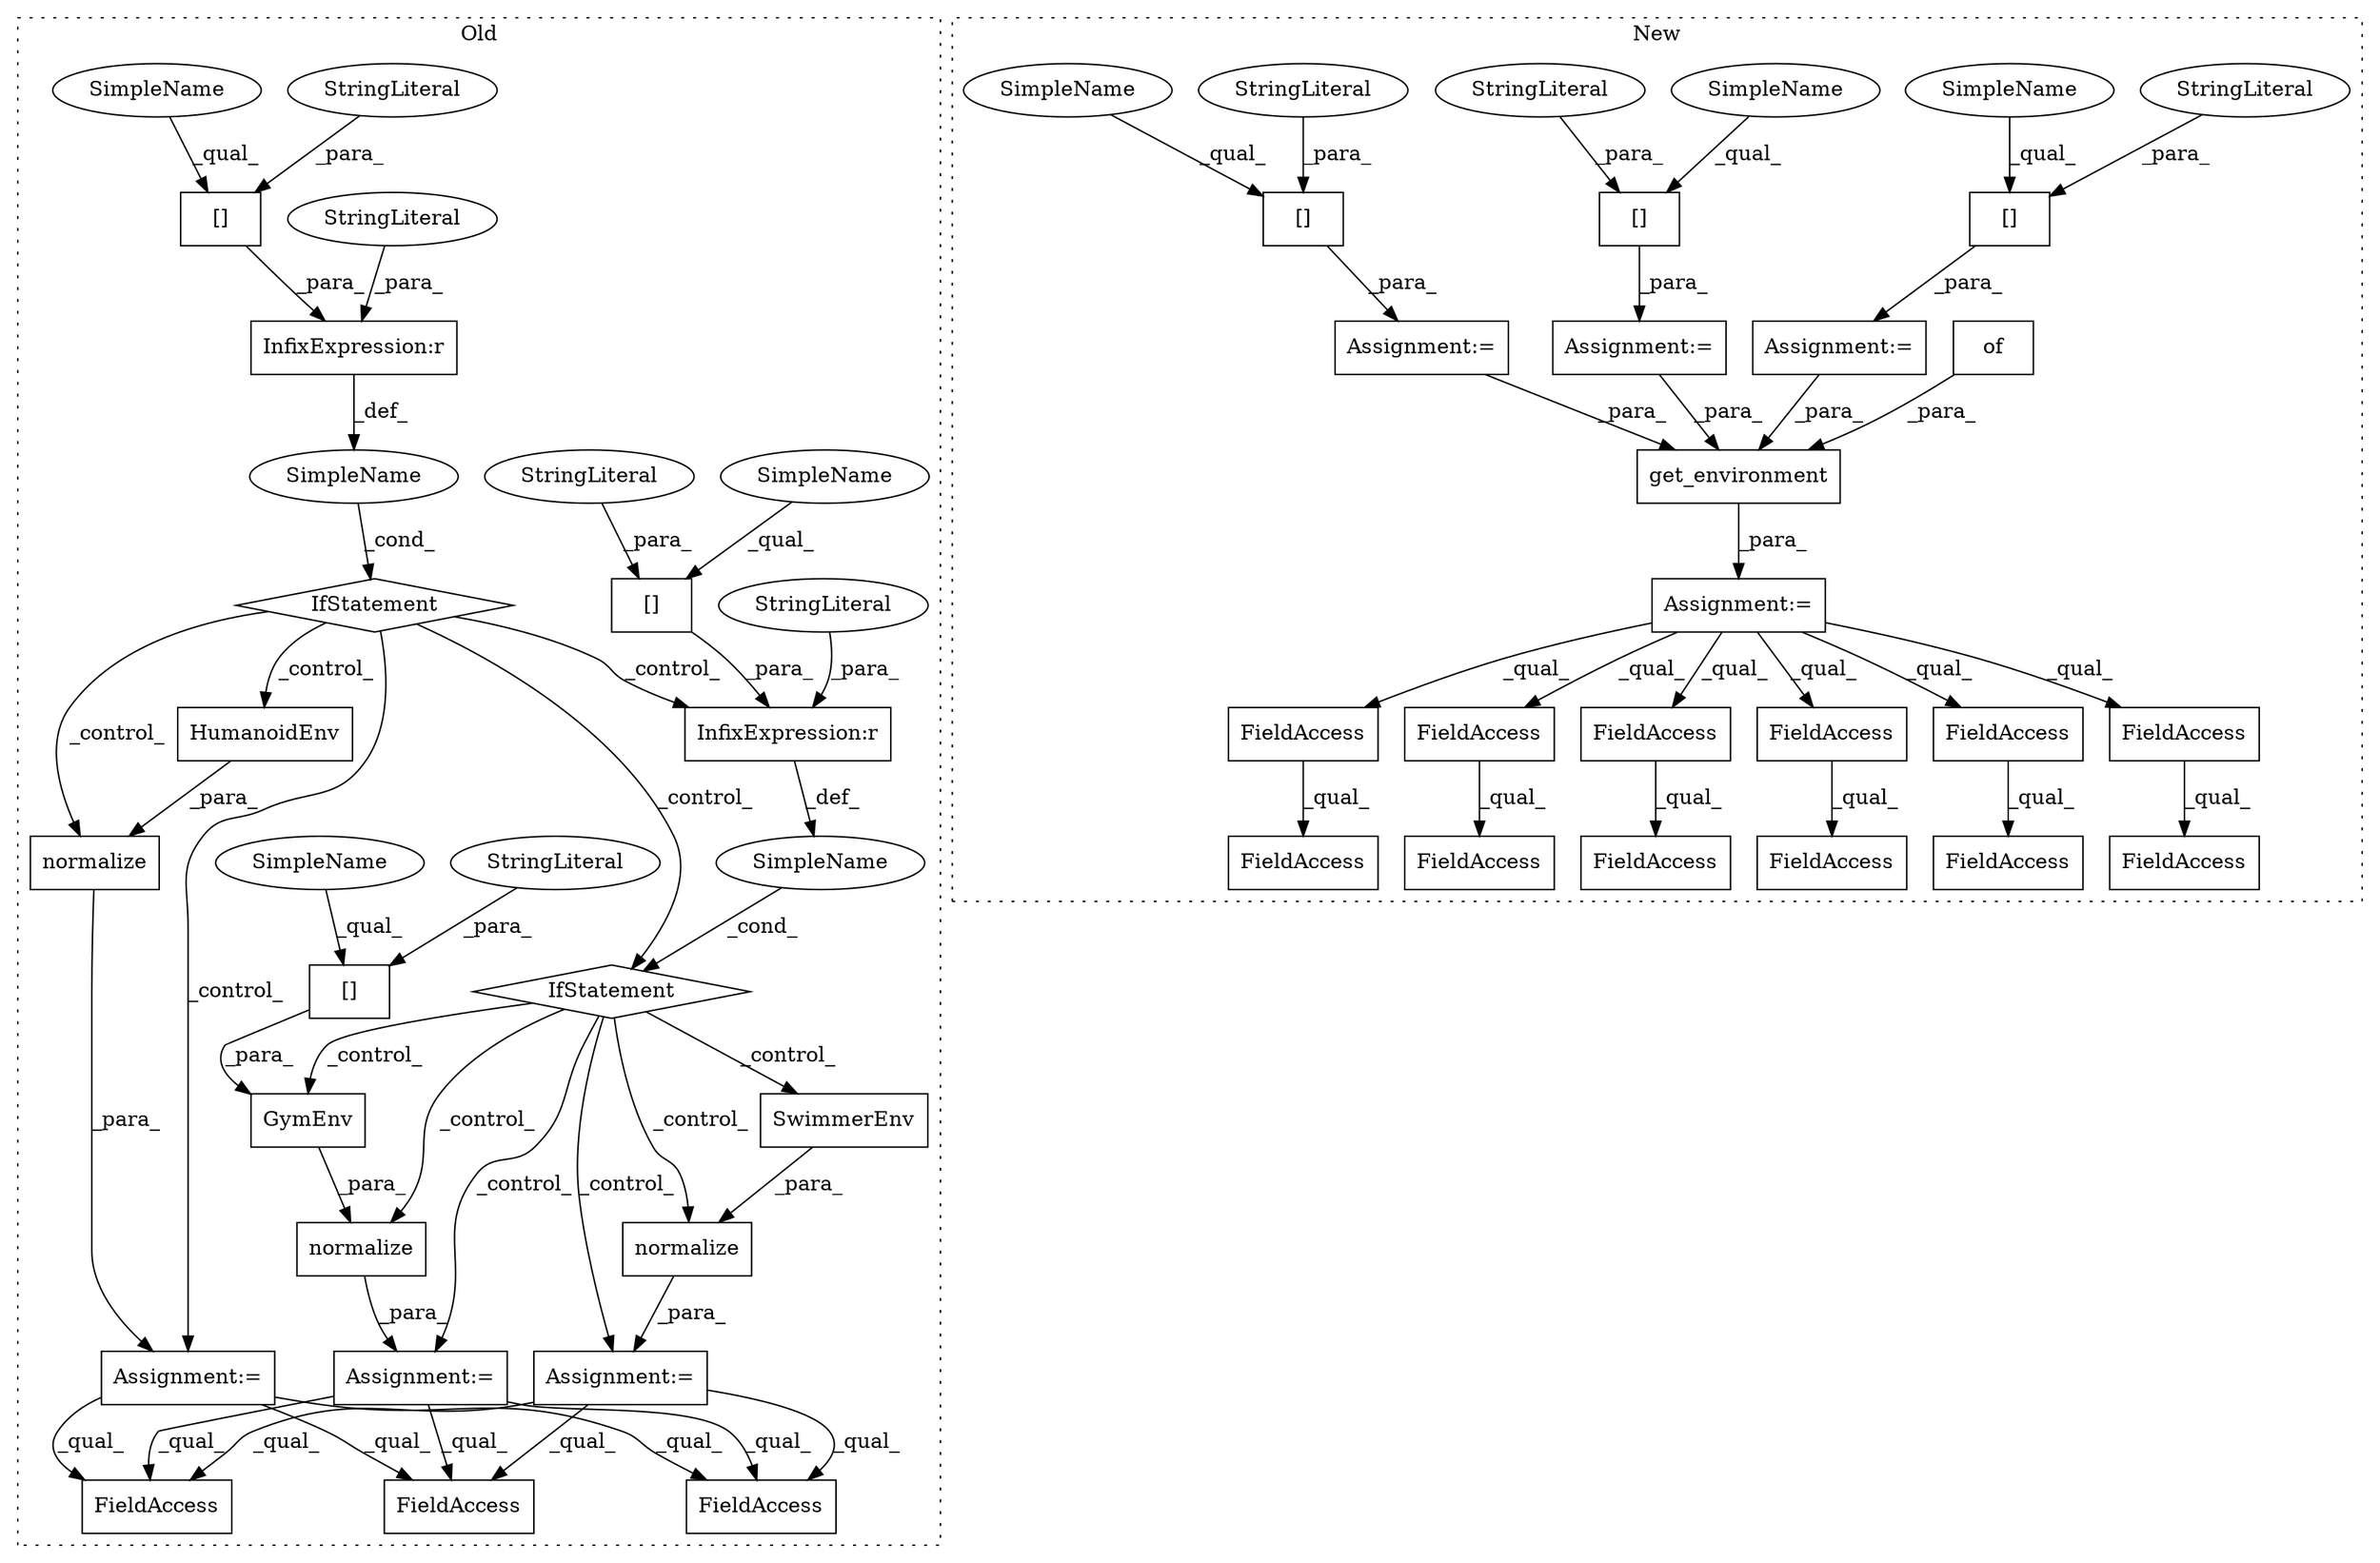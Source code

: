 digraph G {
subgraph cluster0 {
1 [label="normalize" a="32" s="2792,2829" l="10,1" shape="box"];
4 [label="SimpleName" a="42" s="" l="" shape="ellipse"];
5 [label="SwimmerEnv" a="32" s="2753" l="12" shape="box"];
6 [label="SimpleName" a="42" s="" l="" shape="ellipse"];
7 [label="InfixExpression:r" a="27" s="2710" l="4" shape="box"];
8 [label="[]" a="2" s="2691,2709" l="8,1" shape="box"];
9 [label="StringLiteral" a="45" s="2714" l="15" shape="ellipse"];
10 [label="StringLiteral" a="45" s="2699" l="10" shape="ellipse"];
11 [label="InfixExpression:r" a="27" s="2611" l="4" shape="box"];
12 [label="[]" a="2" s="2592,2610" l="8,1" shape="box"];
13 [label="StringLiteral" a="45" s="2600" l="10" shape="ellipse"];
14 [label="StringLiteral" a="45" s="2615" l="16" shape="ellipse"];
15 [label="HumanoidEnv" a="32" s="2655" l="13" shape="box"];
16 [label="FieldAccess" a="22" s="3254" l="8" shape="box"];
17 [label="GymEnv" a="32" s="2802,2828" l="7,1" shape="box"];
18 [label="[]" a="2" s="2809,2827" l="8,1" shape="box"];
31 [label="normalize" a="32" s="2743,2765" l="10,1" shape="box"];
32 [label="IfStatement" a="25" s="2588,2631" l="4,2" shape="diamond"];
33 [label="normalize" a="32" s="2645,2668" l="10,1" shape="box"];
34 [label="IfStatement" a="25" s="2687,2729" l="4,2" shape="diamond"];
35 [label="Assignment:=" a="7" s="2644" l="1" shape="box"];
36 [label="StringLiteral" a="45" s="2817" l="10" shape="ellipse"];
37 [label="Assignment:=" a="7" s="2742" l="1" shape="box"];
48 [label="Assignment:=" a="7" s="2791" l="1" shape="box"];
49 [label="FieldAccess" a="22" s="2894" l="8" shape="box"];
50 [label="FieldAccess" a="22" s="3191" l="8" shape="box"];
51 [label="SimpleName" a="42" s="2592" l="7" shape="ellipse"];
52 [label="SimpleName" a="42" s="2809" l="7" shape="ellipse"];
53 [label="SimpleName" a="42" s="2691" l="7" shape="ellipse"];
label = "Old";
style="dotted";
}
subgraph cluster1 {
2 [label="get_environment" a="32" s="2341,2386" l="16,1" shape="box"];
3 [label="of" a="32" s="2382" l="4" shape="box"];
19 [label="FieldAccess" a="22" s="2889" l="21" shape="box"];
20 [label="FieldAccess" a="22" s="2473" l="22" shape="box"];
21 [label="FieldAccess" a="22" s="2889" l="27" shape="box"];
22 [label="FieldAccess" a="22" s="2812" l="16" shape="box"];
23 [label="FieldAccess" a="22" s="2445" l="21" shape="box"];
24 [label="FieldAccess" a="22" s="2473" l="16" shape="box"];
25 [label="FieldAccess" a="22" s="2445" l="27" shape="box"];
26 [label="FieldAccess" a="22" s="2784" l="21" shape="box"];
27 [label="FieldAccess" a="22" s="2812" l="22" shape="box"];
28 [label="FieldAccess" a="22" s="2784" l="27" shape="box"];
29 [label="FieldAccess" a="22" s="2917" l="16" shape="box"];
30 [label="FieldAccess" a="22" s="2917" l="22" shape="box"];
38 [label="Assignment:=" a="7" s="2340" l="1" shape="box"];
39 [label="Assignment:=" a="7" s="2313" l="1" shape="box"];
40 [label="[]" a="2" s="2314,2330" l="8,1" shape="box"];
41 [label="[]" a="2" s="2286,2300" l="8,1" shape="box"];
42 [label="StringLiteral" a="45" s="2322" l="8" shape="ellipse"];
43 [label="[]" a="2" s="2187,2205" l="8,1" shape="box"];
44 [label="StringLiteral" a="45" s="2294" l="6" shape="ellipse"];
45 [label="Assignment:=" a="7" s="2186" l="1" shape="box"];
46 [label="StringLiteral" a="45" s="2195" l="10" shape="ellipse"];
47 [label="Assignment:=" a="7" s="2285" l="1" shape="box"];
54 [label="SimpleName" a="42" s="2314" l="7" shape="ellipse"];
55 [label="SimpleName" a="42" s="2286" l="7" shape="ellipse"];
56 [label="SimpleName" a="42" s="2187" l="7" shape="ellipse"];
label = "New";
style="dotted";
}
1 -> 48 [label="_para_"];
2 -> 38 [label="_para_"];
3 -> 2 [label="_para_"];
4 -> 34 [label="_cond_"];
5 -> 31 [label="_para_"];
6 -> 32 [label="_cond_"];
7 -> 4 [label="_def_"];
8 -> 7 [label="_para_"];
9 -> 7 [label="_para_"];
10 -> 8 [label="_para_"];
11 -> 6 [label="_def_"];
12 -> 11 [label="_para_"];
13 -> 12 [label="_para_"];
14 -> 11 [label="_para_"];
15 -> 33 [label="_para_"];
17 -> 1 [label="_para_"];
18 -> 17 [label="_para_"];
19 -> 21 [label="_qual_"];
22 -> 27 [label="_qual_"];
23 -> 25 [label="_qual_"];
24 -> 20 [label="_qual_"];
26 -> 28 [label="_qual_"];
29 -> 30 [label="_qual_"];
31 -> 37 [label="_para_"];
32 -> 34 [label="_control_"];
32 -> 35 [label="_control_"];
32 -> 7 [label="_control_"];
32 -> 15 [label="_control_"];
32 -> 33 [label="_control_"];
33 -> 35 [label="_para_"];
34 -> 37 [label="_control_"];
34 -> 1 [label="_control_"];
34 -> 17 [label="_control_"];
34 -> 31 [label="_control_"];
34 -> 48 [label="_control_"];
34 -> 5 [label="_control_"];
35 -> 16 [label="_qual_"];
35 -> 49 [label="_qual_"];
35 -> 50 [label="_qual_"];
36 -> 18 [label="_para_"];
37 -> 16 [label="_qual_"];
37 -> 50 [label="_qual_"];
37 -> 49 [label="_qual_"];
38 -> 22 [label="_qual_"];
38 -> 23 [label="_qual_"];
38 -> 24 [label="_qual_"];
38 -> 26 [label="_qual_"];
38 -> 19 [label="_qual_"];
38 -> 29 [label="_qual_"];
39 -> 2 [label="_para_"];
40 -> 39 [label="_para_"];
41 -> 47 [label="_para_"];
42 -> 40 [label="_para_"];
43 -> 45 [label="_para_"];
44 -> 41 [label="_para_"];
45 -> 2 [label="_para_"];
46 -> 43 [label="_para_"];
47 -> 2 [label="_para_"];
48 -> 50 [label="_qual_"];
48 -> 16 [label="_qual_"];
48 -> 49 [label="_qual_"];
51 -> 12 [label="_qual_"];
52 -> 18 [label="_qual_"];
53 -> 8 [label="_qual_"];
54 -> 40 [label="_qual_"];
55 -> 41 [label="_qual_"];
56 -> 43 [label="_qual_"];
}